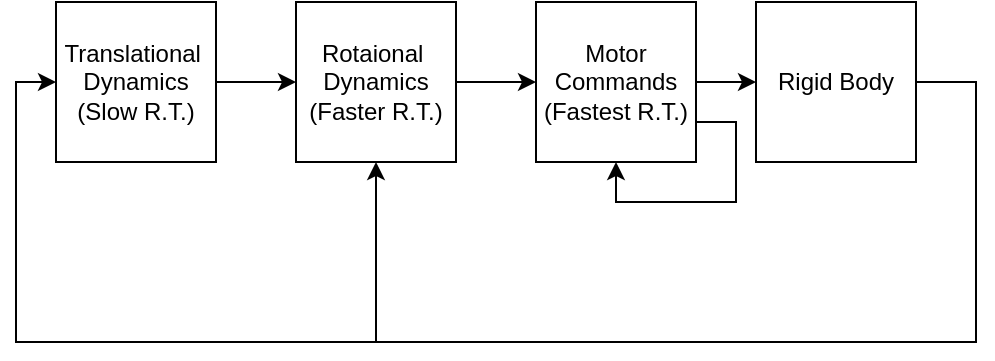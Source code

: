 <mxfile version="14.6.13" type="device"><diagram id="Wpy-wU3kTAFE3NDta4i0" name="Page-1"><mxGraphModel dx="677" dy="389" grid="1" gridSize="10" guides="1" tooltips="1" connect="1" arrows="1" fold="1" page="1" pageScale="1" pageWidth="850" pageHeight="1100" math="0" shadow="0"><root><mxCell id="0"/><mxCell id="1" parent="0"/><mxCell id="8uI63WEOlmtSMkDZkoPl-16" value="" style="edgeStyle=orthogonalEdgeStyle;rounded=0;orthogonalLoop=1;jettySize=auto;html=1;" edge="1" parent="1" source="8uI63WEOlmtSMkDZkoPl-1" target="8uI63WEOlmtSMkDZkoPl-9"><mxGeometry relative="1" as="geometry"/></mxCell><mxCell id="8uI63WEOlmtSMkDZkoPl-1" value="Translational&amp;nbsp;&lt;br&gt;Dynamics&lt;br&gt;(Slow R.T.)" style="whiteSpace=wrap;html=1;aspect=fixed;" vertex="1" parent="1"><mxGeometry x="260" y="230" width="80" height="80" as="geometry"/></mxCell><mxCell id="8uI63WEOlmtSMkDZkoPl-17" value="" style="edgeStyle=orthogonalEdgeStyle;rounded=0;orthogonalLoop=1;jettySize=auto;html=1;" edge="1" parent="1" source="8uI63WEOlmtSMkDZkoPl-9" target="8uI63WEOlmtSMkDZkoPl-11"><mxGeometry relative="1" as="geometry"/></mxCell><mxCell id="8uI63WEOlmtSMkDZkoPl-9" value="Rotaional&amp;nbsp;&lt;br&gt;Dynamics&lt;br&gt;(Faster R.T.)" style="whiteSpace=wrap;html=1;aspect=fixed;" vertex="1" parent="1"><mxGeometry x="380" y="230" width="80" height="80" as="geometry"/></mxCell><mxCell id="8uI63WEOlmtSMkDZkoPl-18" style="edgeStyle=orthogonalEdgeStyle;rounded=0;orthogonalLoop=1;jettySize=auto;html=1;entryX=0;entryY=0.5;entryDx=0;entryDy=0;" edge="1" parent="1" source="8uI63WEOlmtSMkDZkoPl-11" target="8uI63WEOlmtSMkDZkoPl-12"><mxGeometry relative="1" as="geometry"><mxPoint x="590" y="270" as="targetPoint"/></mxGeometry></mxCell><mxCell id="8uI63WEOlmtSMkDZkoPl-11" value="Motor Commands&lt;br&gt;(Fastest R.T.)" style="whiteSpace=wrap;html=1;aspect=fixed;" vertex="1" parent="1"><mxGeometry x="500" y="230" width="80" height="80" as="geometry"/></mxCell><mxCell id="8uI63WEOlmtSMkDZkoPl-15" style="edgeStyle=orthogonalEdgeStyle;rounded=0;orthogonalLoop=1;jettySize=auto;html=1;entryX=0;entryY=0.5;entryDx=0;entryDy=0;" edge="1" parent="1" source="8uI63WEOlmtSMkDZkoPl-12" target="8uI63WEOlmtSMkDZkoPl-1"><mxGeometry relative="1" as="geometry"><Array as="points"><mxPoint x="720" y="270"/><mxPoint x="720" y="400"/><mxPoint x="240" y="400"/><mxPoint x="240" y="270"/></Array></mxGeometry></mxCell><mxCell id="8uI63WEOlmtSMkDZkoPl-12" value="Rigid Body" style="whiteSpace=wrap;html=1;aspect=fixed;" vertex="1" parent="1"><mxGeometry x="610" y="230" width="80" height="80" as="geometry"/></mxCell><mxCell id="8uI63WEOlmtSMkDZkoPl-20" style="edgeStyle=orthogonalEdgeStyle;rounded=0;orthogonalLoop=1;jettySize=auto;html=1;exitX=1;exitY=0.5;exitDx=0;exitDy=0;entryX=0.5;entryY=1;entryDx=0;entryDy=0;" edge="1" parent="1" source="8uI63WEOlmtSMkDZkoPl-12" target="8uI63WEOlmtSMkDZkoPl-9"><mxGeometry relative="1" as="geometry"><Array as="points"><mxPoint x="720" y="270"/><mxPoint x="720" y="400"/><mxPoint x="420" y="400"/></Array></mxGeometry></mxCell><mxCell id="8uI63WEOlmtSMkDZkoPl-23" style="edgeStyle=orthogonalEdgeStyle;rounded=0;orthogonalLoop=1;jettySize=auto;html=1;exitX=1;exitY=0.75;exitDx=0;exitDy=0;" edge="1" parent="1" source="8uI63WEOlmtSMkDZkoPl-11" target="8uI63WEOlmtSMkDZkoPl-11"><mxGeometry relative="1" as="geometry"/></mxCell></root></mxGraphModel></diagram></mxfile>